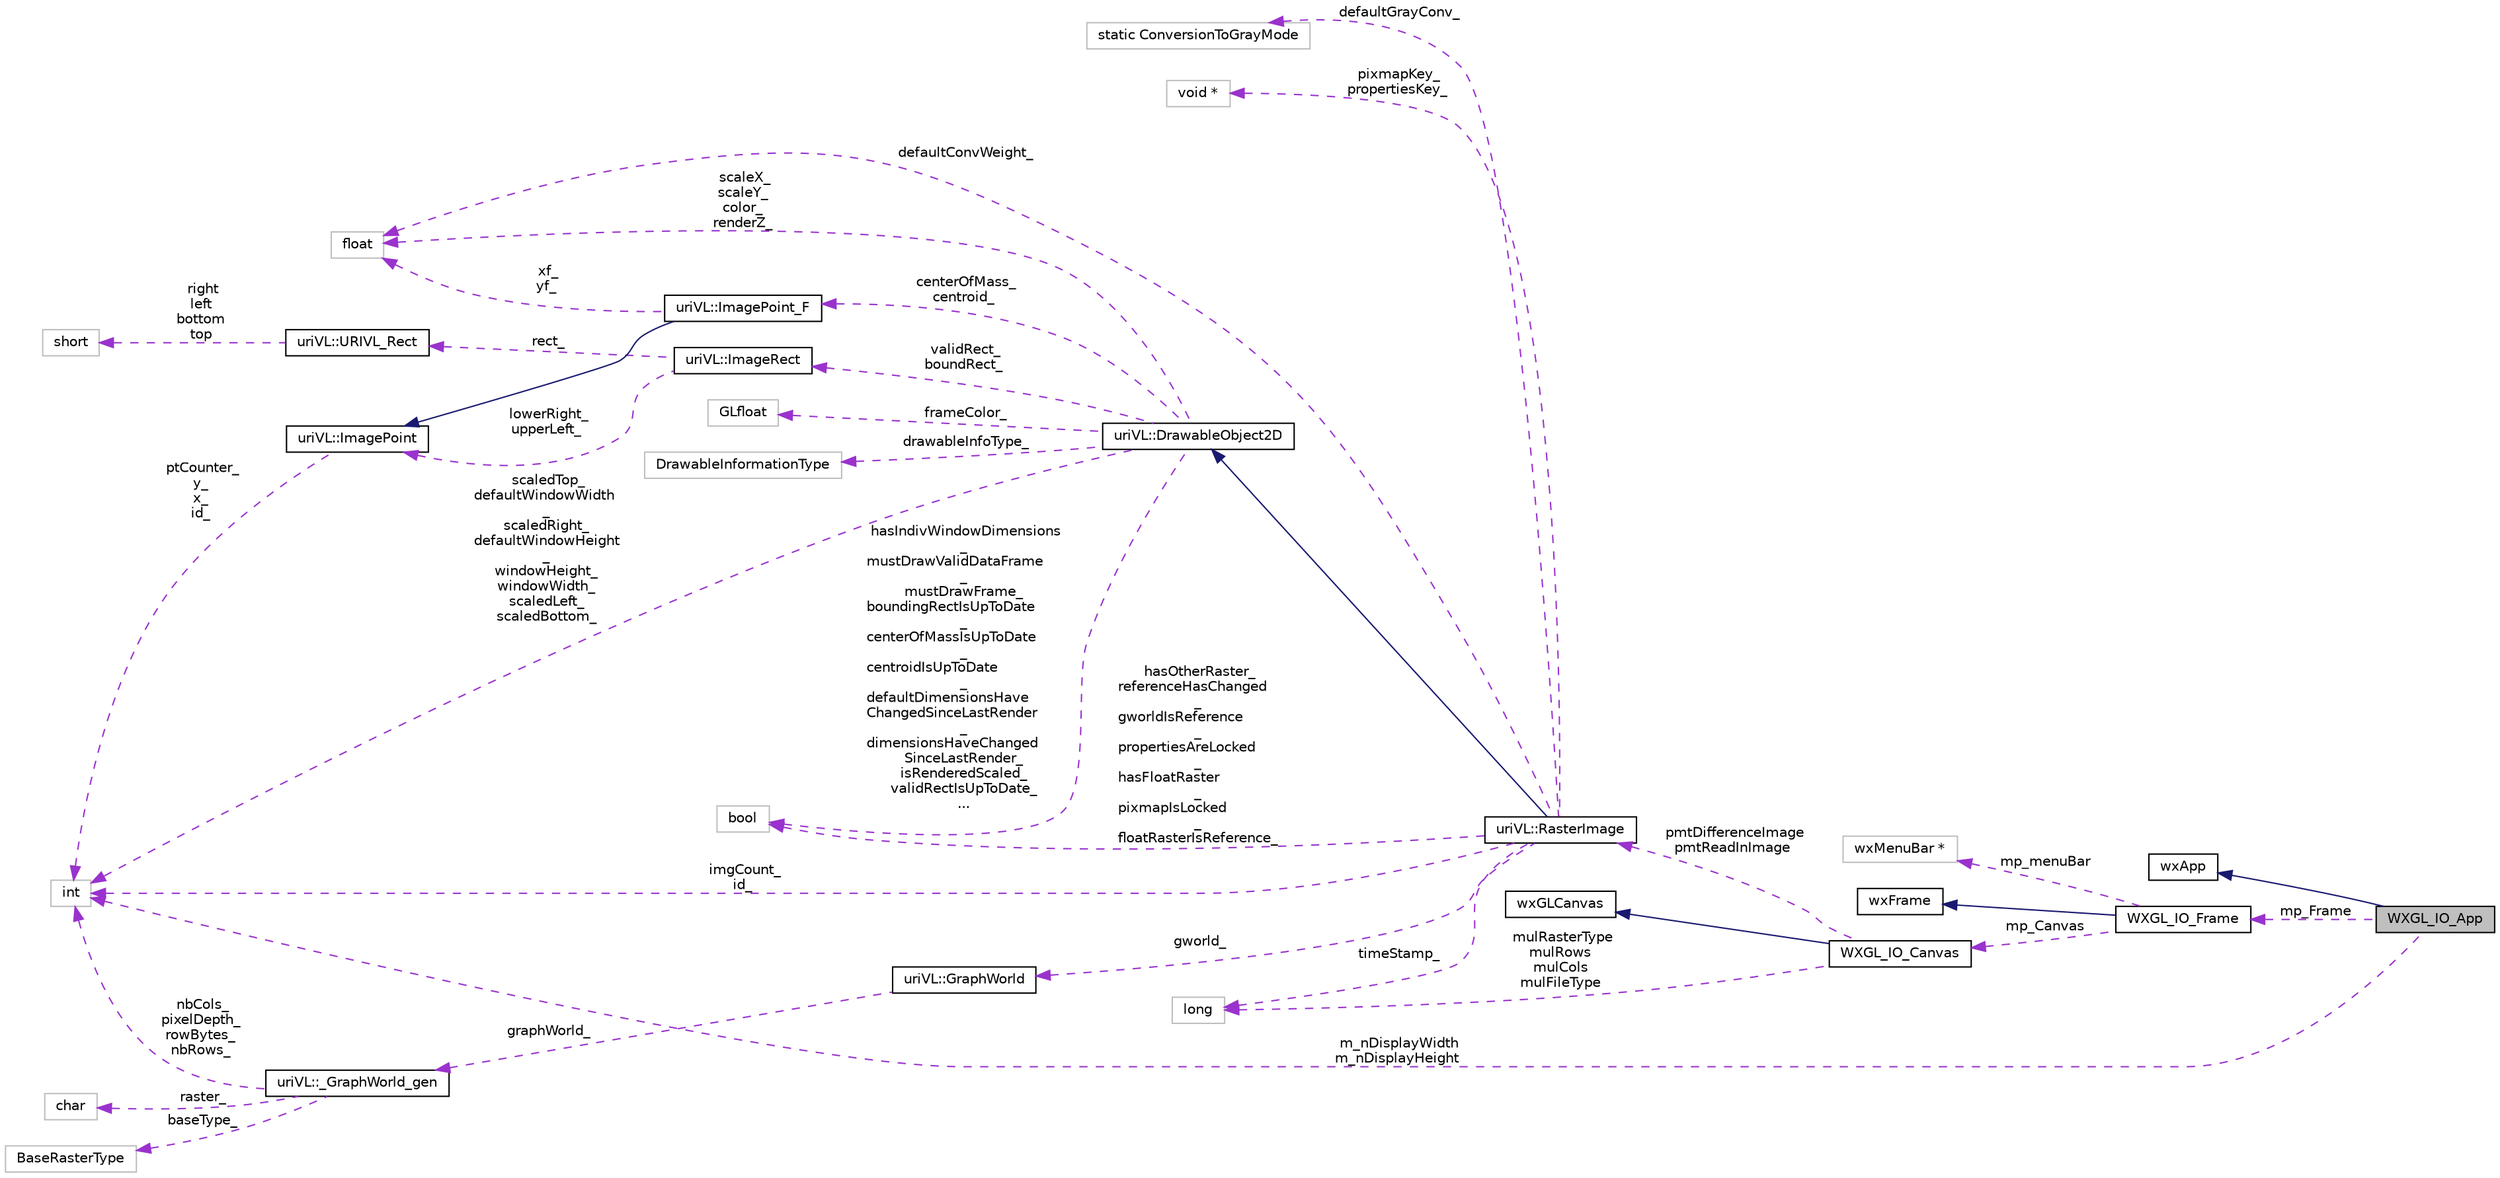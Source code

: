 digraph "WXGL_IO_App"
{
  edge [fontname="Helvetica",fontsize="10",labelfontname="Helvetica",labelfontsize="10"];
  node [fontname="Helvetica",fontsize="10",shape=record];
  rankdir="LR";
  Node1 [label="WXGL_IO_App",height=0.2,width=0.4,color="black", fillcolor="grey75", style="filled", fontcolor="black"];
  Node2 -> Node1 [dir="back",color="midnightblue",fontsize="10",style="solid",fontname="Helvetica"];
  Node2 [label="wxApp",height=0.2,width=0.4,color="black", fillcolor="white", style="filled",URL="$classwxApp.html"];
  Node3 -> Node1 [dir="back",color="darkorchid3",fontsize="10",style="dashed",label=" mp_Frame" ,fontname="Helvetica"];
  Node3 [label="WXGL_IO_Frame",height=0.2,width=0.4,color="black", fillcolor="white", style="filled",URL="$classWXGL__IO__Frame.html"];
  Node4 -> Node3 [dir="back",color="midnightblue",fontsize="10",style="solid",fontname="Helvetica"];
  Node4 [label="wxFrame",height=0.2,width=0.4,color="black", fillcolor="white", style="filled",URL="$classwxFrame.html"];
  Node5 -> Node3 [dir="back",color="darkorchid3",fontsize="10",style="dashed",label=" mp_Canvas" ,fontname="Helvetica"];
  Node5 [label="WXGL_IO_Canvas",height=0.2,width=0.4,color="black", fillcolor="white", style="filled",URL="$classWXGL__IO__Canvas.html"];
  Node6 -> Node5 [dir="back",color="midnightblue",fontsize="10",style="solid",fontname="Helvetica"];
  Node6 [label="wxGLCanvas",height=0.2,width=0.4,color="black", fillcolor="white", style="filled",URL="$classwxGLCanvas.html"];
  Node7 -> Node5 [dir="back",color="darkorchid3",fontsize="10",style="dashed",label=" mulRasterType\nmulRows\nmulCols\nmulFileType" ,fontname="Helvetica"];
  Node7 [label="long",height=0.2,width=0.4,color="grey75", fillcolor="white", style="filled"];
  Node8 -> Node5 [dir="back",color="darkorchid3",fontsize="10",style="dashed",label=" pmtDifferenceImage\npmtReadInImage" ,fontname="Helvetica"];
  Node8 [label="uriVL::RasterImage",height=0.2,width=0.4,color="black", fillcolor="white", style="filled",URL="$classuriVL_1_1RasterImage.html",tooltip="Virtual base image class. "];
  Node9 -> Node8 [dir="back",color="midnightblue",fontsize="10",style="solid",fontname="Helvetica"];
  Node9 [label="uriVL::DrawableObject2D",height=0.2,width=0.4,color="black", fillcolor="white", style="filled",URL="$classuriVL_1_1DrawableObject2D.html",tooltip="Virtual base DrawableObject2D class. "];
  Node10 -> Node9 [dir="back",color="darkorchid3",fontsize="10",style="dashed",label=" frameColor_" ,fontname="Helvetica"];
  Node10 [label="GLfloat",height=0.2,width=0.4,color="grey75", fillcolor="white", style="filled"];
  Node11 -> Node9 [dir="back",color="darkorchid3",fontsize="10",style="dashed",label=" validRect_\nboundRect_" ,fontname="Helvetica"];
  Node11 [label="uriVL::ImageRect",height=0.2,width=0.4,color="black", fillcolor="white", style="filled",URL="$classuriVL_1_1ImageRect.html",tooltip="Implements the ImageRect class. "];
  Node12 -> Node11 [dir="back",color="darkorchid3",fontsize="10",style="dashed",label=" rect_" ,fontname="Helvetica"];
  Node12 [label="uriVL::URIVL_Rect",height=0.2,width=0.4,color="black", fillcolor="white", style="filled",URL="$structuriVL_1_1URIVL__Rect.html",tooltip="For platforms not supported by Quicktime, we need to define Rect. "];
  Node13 -> Node12 [dir="back",color="darkorchid3",fontsize="10",style="dashed",label=" right\nleft\nbottom\ntop" ,fontname="Helvetica"];
  Node13 [label="short",height=0.2,width=0.4,color="grey75", fillcolor="white", style="filled"];
  Node14 -> Node11 [dir="back",color="darkorchid3",fontsize="10",style="dashed",label=" lowerRight_\nupperLeft_" ,fontname="Helvetica"];
  Node14 [label="uriVL::ImagePoint",height=0.2,width=0.4,color="black", fillcolor="white", style="filled",URL="$classuriVL_1_1ImagePoint.html",tooltip="Implements the ImagePoint class. "];
  Node15 -> Node14 [dir="back",color="darkorchid3",fontsize="10",style="dashed",label=" ptCounter_\ny_\nx_\nid_" ,fontname="Helvetica"];
  Node15 [label="int",height=0.2,width=0.4,color="grey75", fillcolor="white", style="filled"];
  Node16 -> Node9 [dir="back",color="darkorchid3",fontsize="10",style="dashed",label=" centerOfMass_\ncentroid_" ,fontname="Helvetica"];
  Node16 [label="uriVL::ImagePoint_F",height=0.2,width=0.4,color="black", fillcolor="white", style="filled",URL="$classuriVL_1_1ImagePoint__F.html",tooltip="Implements the ImagePoint_F class. "];
  Node14 -> Node16 [dir="back",color="midnightblue",fontsize="10",style="solid",fontname="Helvetica"];
  Node17 -> Node16 [dir="back",color="darkorchid3",fontsize="10",style="dashed",label=" xf_\nyf_" ,fontname="Helvetica"];
  Node17 [label="float",height=0.2,width=0.4,color="grey75", fillcolor="white", style="filled"];
  Node17 -> Node9 [dir="back",color="darkorchid3",fontsize="10",style="dashed",label=" scaleX_\nscaleY_\ncolor_\nrenderZ_" ,fontname="Helvetica"];
  Node15 -> Node9 [dir="back",color="darkorchid3",fontsize="10",style="dashed",label=" scaledTop_\ndefaultWindowWidth\l_\nscaledRight_\ndefaultWindowHeight\l_\nwindowHeight_\nwindowWidth_\nscaledLeft_\nscaledBottom_" ,fontname="Helvetica"];
  Node18 -> Node9 [dir="back",color="darkorchid3",fontsize="10",style="dashed",label=" hasIndivWindowDimensions\l_\nmustDrawValidDataFrame\l_\nmustDrawFrame_\nboundingRectIsUpToDate\l_\ncenterOfMassIsUpToDate\l_\ncentroidIsUpToDate\l_\ndefaultDimensionsHave\lChangedSinceLastRender\l_\ndimensionsHaveChanged\lSinceLastRender_\nisRenderedScaled_\nvalidRectIsUpToDate_\n..." ,fontname="Helvetica"];
  Node18 [label="bool",height=0.2,width=0.4,color="grey75", fillcolor="white", style="filled"];
  Node19 -> Node9 [dir="back",color="darkorchid3",fontsize="10",style="dashed",label=" drawableInfoType_" ,fontname="Helvetica"];
  Node19 [label="DrawableInformationType",height=0.2,width=0.4,color="grey75", fillcolor="white", style="filled"];
  Node20 -> Node8 [dir="back",color="darkorchid3",fontsize="10",style="dashed",label=" gworld_" ,fontname="Helvetica"];
  Node20 [label="uriVL::GraphWorld",height=0.2,width=0.4,color="black", fillcolor="white", style="filled",URL="$classuriVL_1_1GraphWorld.html",tooltip="Implements the GraphWorld class. "];
  Node21 -> Node20 [dir="back",color="darkorchid3",fontsize="10",style="dashed",label=" graphWorld_" ,fontname="Helvetica"];
  Node21 [label="uriVL::_GraphWorld_gen",height=0.2,width=0.4,color="black", fillcolor="white", style="filled",URL="$classuriVL_1_1__GraphWorld__gen.html",tooltip="Implements the _GraphWorld_gen class. "];
  Node22 -> Node21 [dir="back",color="darkorchid3",fontsize="10",style="dashed",label=" raster_" ,fontname="Helvetica"];
  Node22 [label="char",height=0.2,width=0.4,color="grey75", fillcolor="white", style="filled"];
  Node23 -> Node21 [dir="back",color="darkorchid3",fontsize="10",style="dashed",label=" baseType_" ,fontname="Helvetica"];
  Node23 [label="BaseRasterType",height=0.2,width=0.4,color="grey75", fillcolor="white", style="filled"];
  Node15 -> Node21 [dir="back",color="darkorchid3",fontsize="10",style="dashed",label=" nbCols_\npixelDepth_\nrowBytes_\nnbRows_" ,fontname="Helvetica"];
  Node17 -> Node8 [dir="back",color="darkorchid3",fontsize="10",style="dashed",label=" defaultConvWeight_" ,fontname="Helvetica"];
  Node15 -> Node8 [dir="back",color="darkorchid3",fontsize="10",style="dashed",label=" imgCount_\nid_" ,fontname="Helvetica"];
  Node18 -> Node8 [dir="back",color="darkorchid3",fontsize="10",style="dashed",label=" hasOtherRaster_\nreferenceHasChanged\l_\ngworldIsReference\l_\npropertiesAreLocked\l_\nhasFloatRaster\l_\npixmapIsLocked\l_\nfloatRasterIsReference_" ,fontname="Helvetica"];
  Node24 -> Node8 [dir="back",color="darkorchid3",fontsize="10",style="dashed",label=" defaultGrayConv_" ,fontname="Helvetica"];
  Node24 [label="static ConversionToGrayMode",height=0.2,width=0.4,color="grey75", fillcolor="white", style="filled"];
  Node7 -> Node8 [dir="back",color="darkorchid3",fontsize="10",style="dashed",label=" timeStamp_" ,fontname="Helvetica"];
  Node25 -> Node8 [dir="back",color="darkorchid3",fontsize="10",style="dashed",label=" pixmapKey_\npropertiesKey_" ,fontname="Helvetica"];
  Node25 [label="void *",height=0.2,width=0.4,color="grey75", fillcolor="white", style="filled"];
  Node26 -> Node3 [dir="back",color="darkorchid3",fontsize="10",style="dashed",label=" mp_menuBar" ,fontname="Helvetica"];
  Node26 [label="wxMenuBar *",height=0.2,width=0.4,color="grey75", fillcolor="white", style="filled"];
  Node15 -> Node1 [dir="back",color="darkorchid3",fontsize="10",style="dashed",label=" m_nDisplayWidth\nm_nDisplayHeight" ,fontname="Helvetica"];
}
